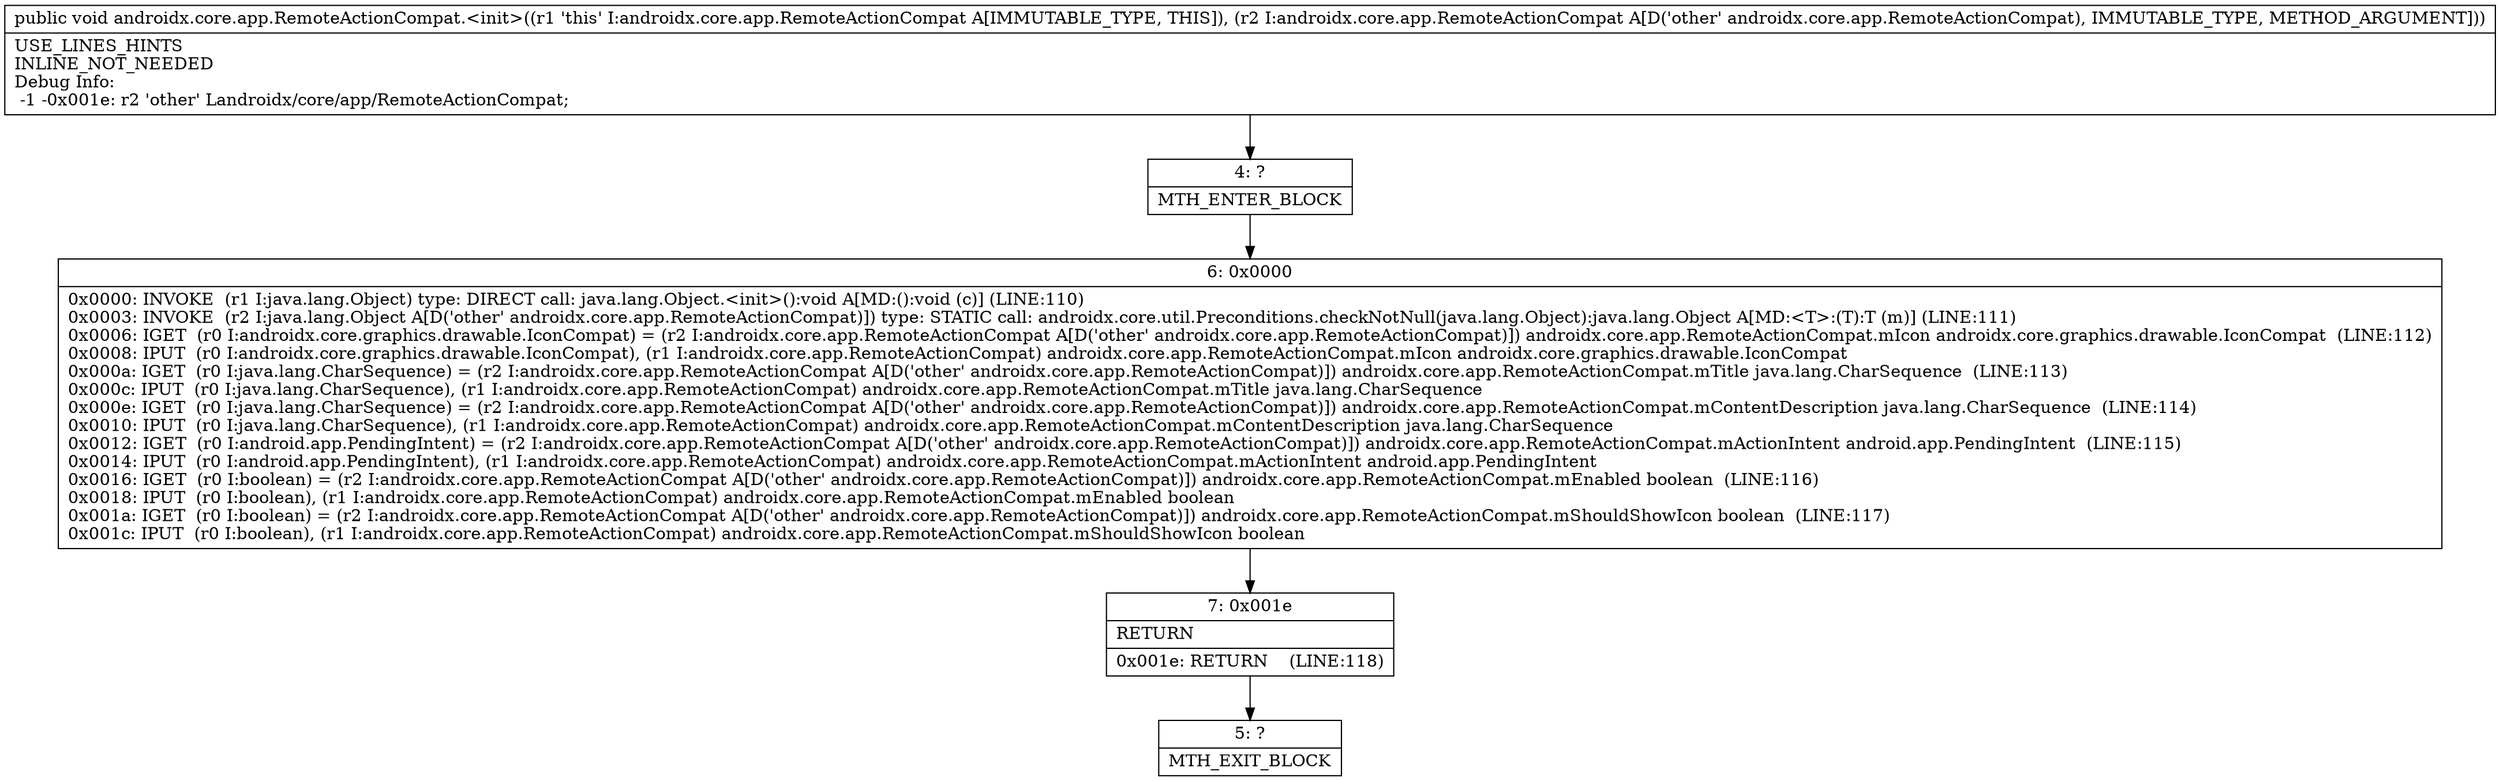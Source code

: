 digraph "CFG forandroidx.core.app.RemoteActionCompat.\<init\>(Landroidx\/core\/app\/RemoteActionCompat;)V" {
Node_4 [shape=record,label="{4\:\ ?|MTH_ENTER_BLOCK\l}"];
Node_6 [shape=record,label="{6\:\ 0x0000|0x0000: INVOKE  (r1 I:java.lang.Object) type: DIRECT call: java.lang.Object.\<init\>():void A[MD:():void (c)] (LINE:110)\l0x0003: INVOKE  (r2 I:java.lang.Object A[D('other' androidx.core.app.RemoteActionCompat)]) type: STATIC call: androidx.core.util.Preconditions.checkNotNull(java.lang.Object):java.lang.Object A[MD:\<T\>:(T):T (m)] (LINE:111)\l0x0006: IGET  (r0 I:androidx.core.graphics.drawable.IconCompat) = (r2 I:androidx.core.app.RemoteActionCompat A[D('other' androidx.core.app.RemoteActionCompat)]) androidx.core.app.RemoteActionCompat.mIcon androidx.core.graphics.drawable.IconCompat  (LINE:112)\l0x0008: IPUT  (r0 I:androidx.core.graphics.drawable.IconCompat), (r1 I:androidx.core.app.RemoteActionCompat) androidx.core.app.RemoteActionCompat.mIcon androidx.core.graphics.drawable.IconCompat \l0x000a: IGET  (r0 I:java.lang.CharSequence) = (r2 I:androidx.core.app.RemoteActionCompat A[D('other' androidx.core.app.RemoteActionCompat)]) androidx.core.app.RemoteActionCompat.mTitle java.lang.CharSequence  (LINE:113)\l0x000c: IPUT  (r0 I:java.lang.CharSequence), (r1 I:androidx.core.app.RemoteActionCompat) androidx.core.app.RemoteActionCompat.mTitle java.lang.CharSequence \l0x000e: IGET  (r0 I:java.lang.CharSequence) = (r2 I:androidx.core.app.RemoteActionCompat A[D('other' androidx.core.app.RemoteActionCompat)]) androidx.core.app.RemoteActionCompat.mContentDescription java.lang.CharSequence  (LINE:114)\l0x0010: IPUT  (r0 I:java.lang.CharSequence), (r1 I:androidx.core.app.RemoteActionCompat) androidx.core.app.RemoteActionCompat.mContentDescription java.lang.CharSequence \l0x0012: IGET  (r0 I:android.app.PendingIntent) = (r2 I:androidx.core.app.RemoteActionCompat A[D('other' androidx.core.app.RemoteActionCompat)]) androidx.core.app.RemoteActionCompat.mActionIntent android.app.PendingIntent  (LINE:115)\l0x0014: IPUT  (r0 I:android.app.PendingIntent), (r1 I:androidx.core.app.RemoteActionCompat) androidx.core.app.RemoteActionCompat.mActionIntent android.app.PendingIntent \l0x0016: IGET  (r0 I:boolean) = (r2 I:androidx.core.app.RemoteActionCompat A[D('other' androidx.core.app.RemoteActionCompat)]) androidx.core.app.RemoteActionCompat.mEnabled boolean  (LINE:116)\l0x0018: IPUT  (r0 I:boolean), (r1 I:androidx.core.app.RemoteActionCompat) androidx.core.app.RemoteActionCompat.mEnabled boolean \l0x001a: IGET  (r0 I:boolean) = (r2 I:androidx.core.app.RemoteActionCompat A[D('other' androidx.core.app.RemoteActionCompat)]) androidx.core.app.RemoteActionCompat.mShouldShowIcon boolean  (LINE:117)\l0x001c: IPUT  (r0 I:boolean), (r1 I:androidx.core.app.RemoteActionCompat) androidx.core.app.RemoteActionCompat.mShouldShowIcon boolean \l}"];
Node_7 [shape=record,label="{7\:\ 0x001e|RETURN\l|0x001e: RETURN    (LINE:118)\l}"];
Node_5 [shape=record,label="{5\:\ ?|MTH_EXIT_BLOCK\l}"];
MethodNode[shape=record,label="{public void androidx.core.app.RemoteActionCompat.\<init\>((r1 'this' I:androidx.core.app.RemoteActionCompat A[IMMUTABLE_TYPE, THIS]), (r2 I:androidx.core.app.RemoteActionCompat A[D('other' androidx.core.app.RemoteActionCompat), IMMUTABLE_TYPE, METHOD_ARGUMENT]))  | USE_LINES_HINTS\lINLINE_NOT_NEEDED\lDebug Info:\l  \-1 \-0x001e: r2 'other' Landroidx\/core\/app\/RemoteActionCompat;\l}"];
MethodNode -> Node_4;Node_4 -> Node_6;
Node_6 -> Node_7;
Node_7 -> Node_5;
}

